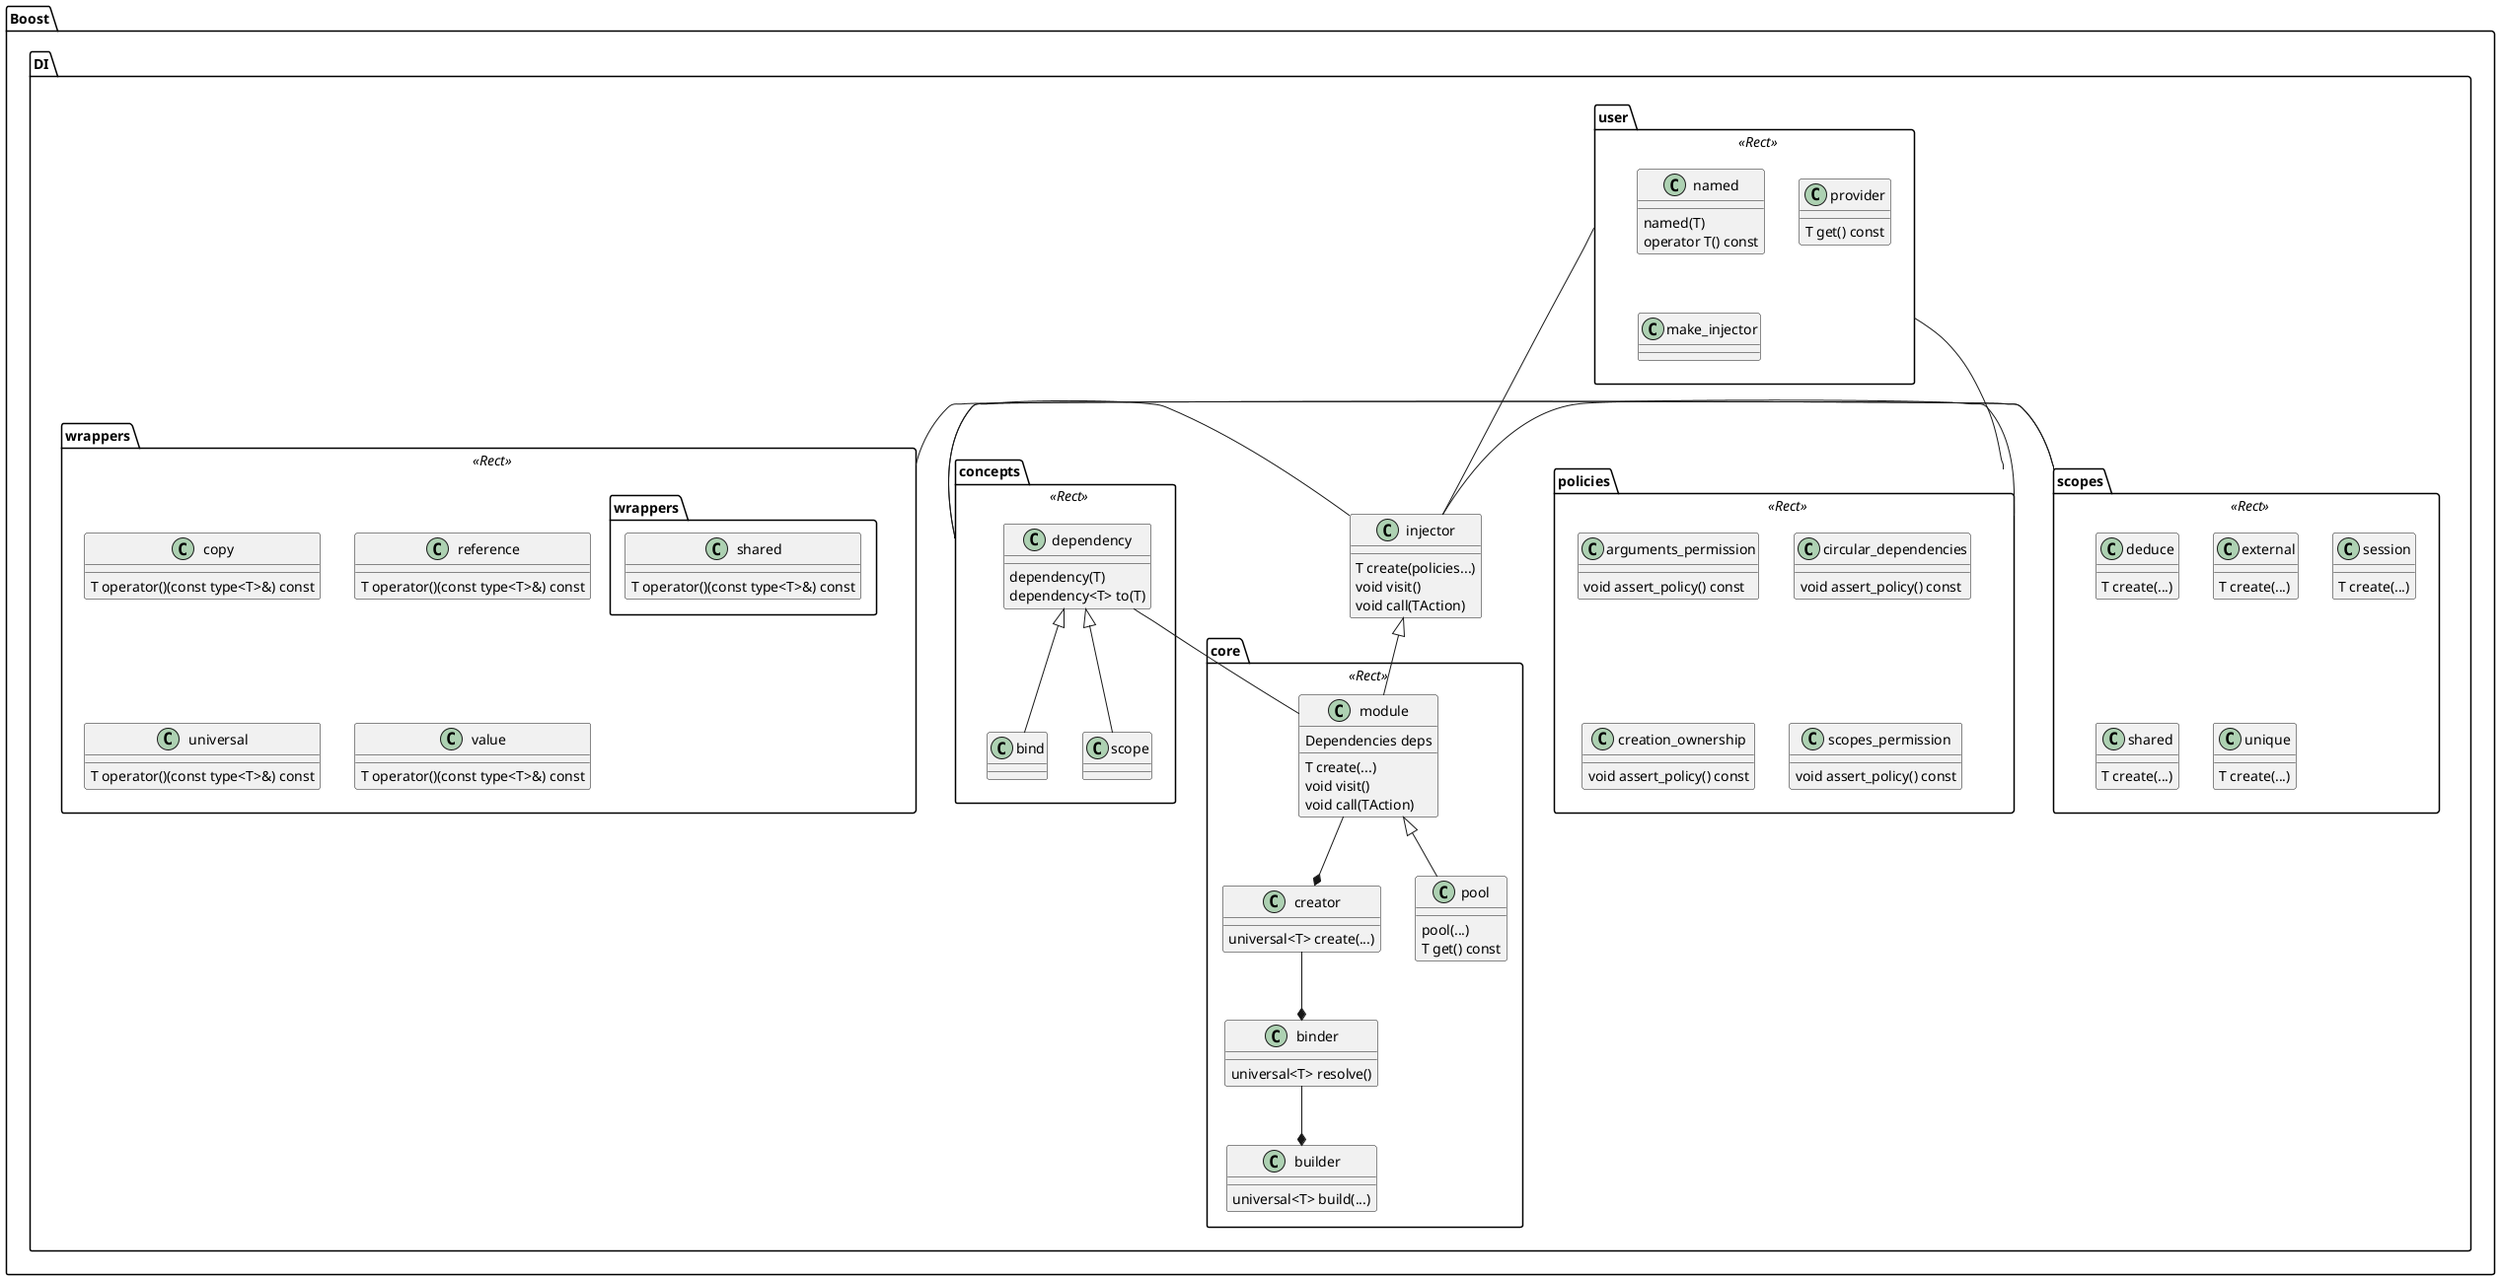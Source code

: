 @startuml

package Boost.DI {

    package user <<Rect>> {
        class named {
            named(T)
            operator T() const
        }

        class provider {
            T get() const
        }

        class make_injector {
        }

    }

    package core <<Rect>> {
        class binder {
            universal<T> resolve()
        }
        class builder {
            universal<T> build(...)
        }
        class creator {
            universal<T> create(...)
        }
        class module {
            Dependencies deps
            T create(...)
            void visit()
            void call(TAction)
        }
        class pool {
            pool(...)
            T get() const
        }
    }

    package concepts <<Rect>> {
        class dependency {
            dependency(T)
            dependency<T> to(T)
        }
        class bind
        class scope
    }

    package scopes <<Rect>> {
        class deduce {
            T create(...)
        }
        class external {
            T create(...)
        }
        class session {
            T create(...)
        }
        class shared {
            T create(...)
        }
        class unique {
            T create(...)
        }
    }

    package policies <<Rect>> {
        class arguments_permission {
            void assert_policy() const
        }

        class circular_dependencies {
            void assert_policy() const
        }

        class creation_ownership {
            void assert_policy() const
        }

        class scopes_permission {
            void assert_policy() const
        }
    }

    package wrappers <<Rect>> {
        class copy {
            T operator()(const type<T>&) const
        }
        class reference {
            T operator()(const type<T>&) const
        }
        class wrappers.shared {
            T operator()(const type<T>&) const
        }
        class universal {
            T operator()(const type<T>&) const
        }
        class value {
            T operator()(const type<T>&) const
        }
    }

    class injector {
        T create(policies...)
        void visit()
        void call(TAction)
    }

    user - injector
    user - policies
    dependency <|-- scope
    dependency <|-- bind
    injector - concepts
    injector - policies
    injector <|-- module
    scopes - wrappers
    dependency - module
    concepts - scopes

    module <|-- pool
    module --* creator
    creator --* binder
    binder --* builder
}

@enduml

